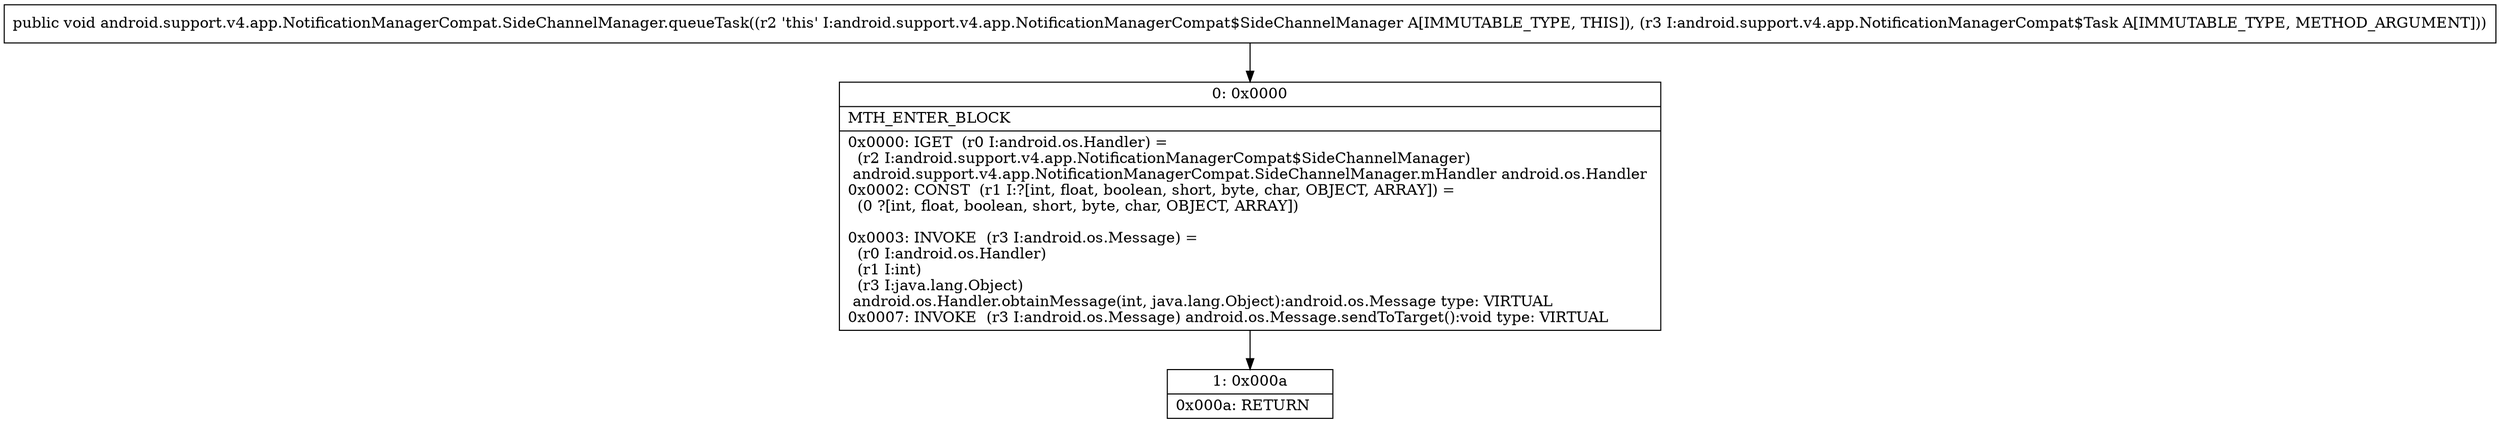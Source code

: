 digraph "CFG forandroid.support.v4.app.NotificationManagerCompat.SideChannelManager.queueTask(Landroid\/support\/v4\/app\/NotificationManagerCompat$Task;)V" {
Node_0 [shape=record,label="{0\:\ 0x0000|MTH_ENTER_BLOCK\l|0x0000: IGET  (r0 I:android.os.Handler) = \l  (r2 I:android.support.v4.app.NotificationManagerCompat$SideChannelManager)\l android.support.v4.app.NotificationManagerCompat.SideChannelManager.mHandler android.os.Handler \l0x0002: CONST  (r1 I:?[int, float, boolean, short, byte, char, OBJECT, ARRAY]) = \l  (0 ?[int, float, boolean, short, byte, char, OBJECT, ARRAY])\l \l0x0003: INVOKE  (r3 I:android.os.Message) = \l  (r0 I:android.os.Handler)\l  (r1 I:int)\l  (r3 I:java.lang.Object)\l android.os.Handler.obtainMessage(int, java.lang.Object):android.os.Message type: VIRTUAL \l0x0007: INVOKE  (r3 I:android.os.Message) android.os.Message.sendToTarget():void type: VIRTUAL \l}"];
Node_1 [shape=record,label="{1\:\ 0x000a|0x000a: RETURN   \l}"];
MethodNode[shape=record,label="{public void android.support.v4.app.NotificationManagerCompat.SideChannelManager.queueTask((r2 'this' I:android.support.v4.app.NotificationManagerCompat$SideChannelManager A[IMMUTABLE_TYPE, THIS]), (r3 I:android.support.v4.app.NotificationManagerCompat$Task A[IMMUTABLE_TYPE, METHOD_ARGUMENT])) }"];
MethodNode -> Node_0;
Node_0 -> Node_1;
}

